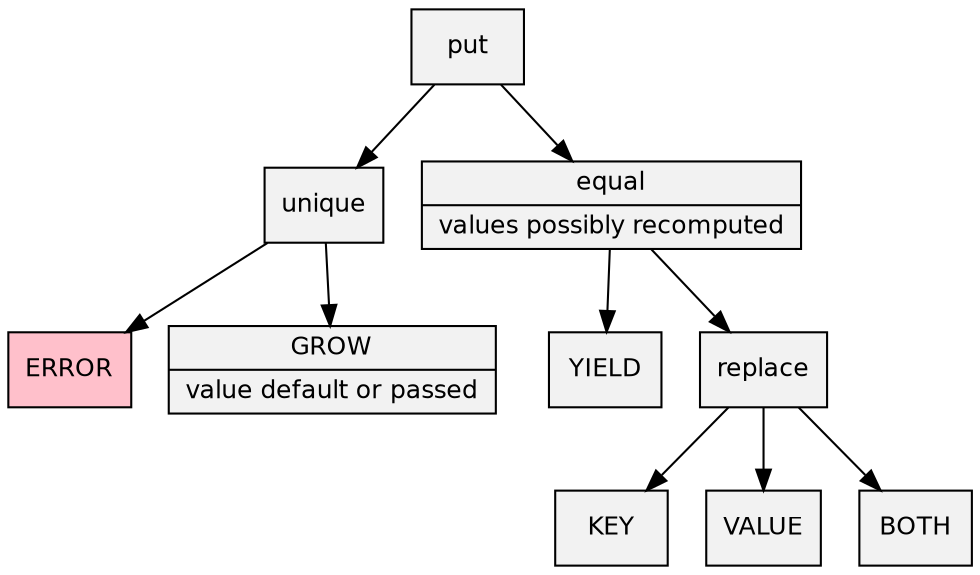 digraph {
	node [shape=record, style=filled, fillcolor=Grey95];
	fontname = "Bitstream Vera Sans";
	fontsize = 12;
	node [fontname = "Bitstream Vera Sans", fontsize = 12];
	edge [fontname = "Bitstream Vera Sans" fontsize = 12];
	put;
	put -> unique;
	unique -> error;
	unique -> grow;
	put -> equal;
	equal -> yield;
	equal -> replace;
	//subgraph cluster_replace {
	//	replace;
		replace -> key;
		replace -> value;
		replace -> both;
	//}
	//equal -> abort_key;
	//equal -> replace_key;
	//subgraph cluster_key {
	//	abort_key;
	//	replace_key;
	//}
	//equal -> abort_value;
	//equal -> replace_value;
	//subgraph cluster_replace {
	//	abort_value;
	//	replace_value;
	//}
	error [label="ERROR", fillcolor="Pink"];
	equal [label="{equal|values possibly recomputed}"];
	grow [label="{GROW|value default or passed}"];
	yield [label="YIELD"];
	key [label="KEY"];
	value [label="VALUE"];
	both [label="BOTH"];
}
